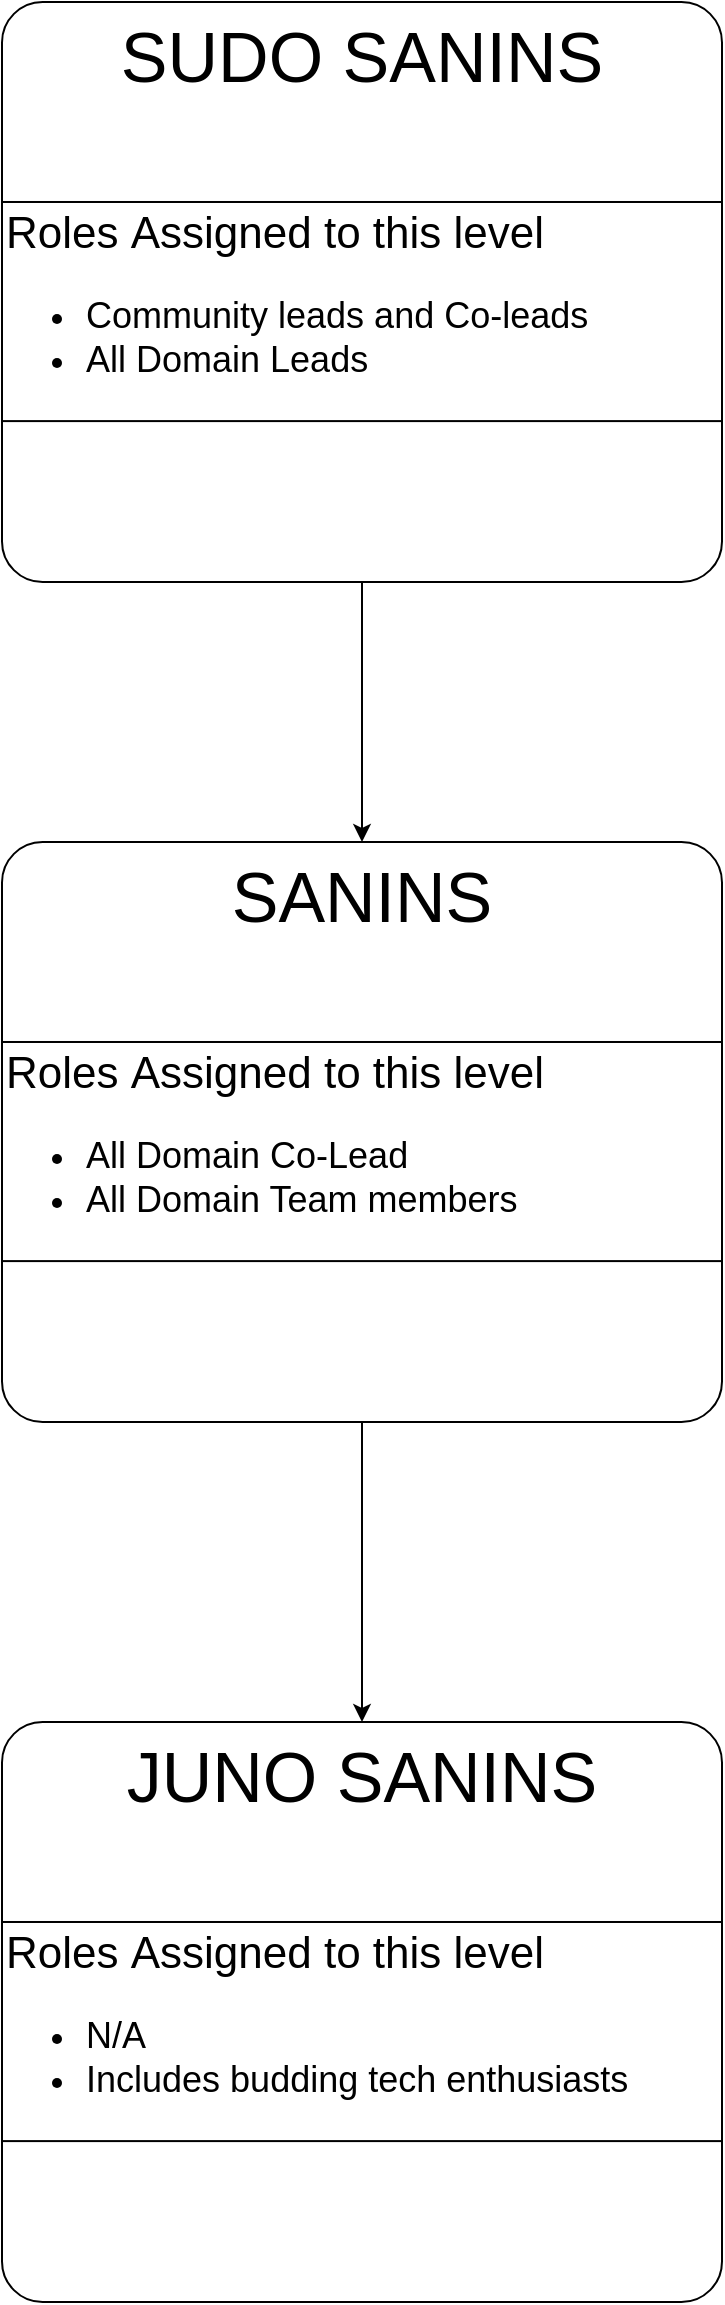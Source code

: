 <mxfile version="16.4.7" type="github">
  <diagram id="bG66xfjcMLrIr8piFfw_" name="Page-1">
    <mxGraphModel dx="1037" dy="591" grid="1" gridSize="10" guides="1" tooltips="1" connect="1" arrows="1" fold="1" page="1" pageScale="1" pageWidth="850" pageHeight="1100" math="0" shadow="0">
      <root>
        <mxCell id="0" />
        <mxCell id="1" parent="0" />
        <mxCell id="zZ8QltO0cnd-RqoXb6pr-6" style="edgeStyle=orthogonalEdgeStyle;rounded=0;orthogonalLoop=1;jettySize=auto;html=1;entryX=0.5;entryY=0;entryDx=0;entryDy=0;fontSize=35;" parent="1" source="zZ8QltO0cnd-RqoXb6pr-1" target="zZ8QltO0cnd-RqoXb6pr-4" edge="1">
          <mxGeometry relative="1" as="geometry" />
        </mxCell>
        <mxCell id="zZ8QltO0cnd-RqoXb6pr-1" value="&lt;font style=&quot;font-size: 35px&quot;&gt;SUDO SANINS&lt;/font&gt;" style="rounded=1;whiteSpace=wrap;html=1;verticalAlign=top;container=1;arcSize=7;" parent="1" vertex="1">
          <mxGeometry x="280" y="20" width="360" height="290" as="geometry">
            <mxRectangle x="280" y="20" width="360" height="60" as="alternateBounds" />
          </mxGeometry>
        </mxCell>
        <mxCell id="zZ8QltO0cnd-RqoXb6pr-3" value="&lt;div style=&quot;font-size: 22px&quot;&gt;&lt;span&gt;Roles&amp;nbsp;&lt;/span&gt;&lt;span&gt;Assigned to this level&lt;/span&gt;&lt;/div&gt;&lt;ul&gt;&lt;li&gt;Community leads and Co-leads&lt;/li&gt;&lt;li&gt;All Domain Leads&lt;/li&gt;&lt;/ul&gt;" style="rounded=0;whiteSpace=wrap;html=1;fontSize=18;align=left;" parent="zZ8QltO0cnd-RqoXb6pr-1" vertex="1">
          <mxGeometry y="99.996" width="360.0" height="109.556" as="geometry" />
        </mxCell>
        <mxCell id="zZ8QltO0cnd-RqoXb6pr-9" style="edgeStyle=orthogonalEdgeStyle;rounded=0;orthogonalLoop=1;jettySize=auto;html=1;entryX=0.5;entryY=0;entryDx=0;entryDy=0;fontSize=35;" parent="1" source="zZ8QltO0cnd-RqoXb6pr-4" target="zZ8QltO0cnd-RqoXb6pr-7" edge="1">
          <mxGeometry relative="1" as="geometry" />
        </mxCell>
        <mxCell id="zZ8QltO0cnd-RqoXb6pr-4" value="&lt;font style=&quot;font-size: 35px&quot;&gt;SANINS&lt;/font&gt;" style="rounded=1;whiteSpace=wrap;html=1;verticalAlign=top;container=1;arcSize=7;" parent="1" vertex="1">
          <mxGeometry x="280" y="440" width="360" height="290" as="geometry">
            <mxRectangle x="280" y="20" width="360" height="60" as="alternateBounds" />
          </mxGeometry>
        </mxCell>
        <mxCell id="zZ8QltO0cnd-RqoXb6pr-5" value="&lt;div style=&quot;font-size: 22px&quot;&gt;&lt;span&gt;Roles&amp;nbsp;&lt;/span&gt;&lt;span&gt;Assigned to this level&lt;/span&gt;&lt;/div&gt;&lt;ul&gt;&lt;li&gt;&lt;span&gt;All Domain Co-Lead&lt;/span&gt;&lt;br&gt;&lt;/li&gt;&lt;li&gt;&lt;span&gt;All Domain Team members&lt;/span&gt;&lt;/li&gt;&lt;/ul&gt;" style="rounded=0;whiteSpace=wrap;html=1;fontSize=18;align=left;" parent="zZ8QltO0cnd-RqoXb6pr-4" vertex="1">
          <mxGeometry y="99.996" width="360.0" height="109.556" as="geometry" />
        </mxCell>
        <mxCell id="zZ8QltO0cnd-RqoXb6pr-7" value="&lt;font style=&quot;font-size: 35px&quot;&gt;JUNO SANINS&lt;/font&gt;" style="rounded=1;whiteSpace=wrap;html=1;verticalAlign=top;container=1;arcSize=7;" parent="1" vertex="1">
          <mxGeometry x="280" y="880" width="360" height="290" as="geometry">
            <mxRectangle x="280" y="20" width="360" height="60" as="alternateBounds" />
          </mxGeometry>
        </mxCell>
        <mxCell id="zZ8QltO0cnd-RqoXb6pr-8" value="&lt;div style=&quot;font-size: 22px&quot;&gt;&lt;span&gt;Roles&amp;nbsp;&lt;/span&gt;&lt;span&gt;Assigned to this level&lt;/span&gt;&lt;/div&gt;&lt;ul&gt;&lt;li&gt;&lt;span&gt;N/A&lt;/span&gt;&lt;br&gt;&lt;/li&gt;&lt;li&gt;&lt;span&gt;Includes budding tech enthusiasts&lt;/span&gt;&lt;/li&gt;&lt;/ul&gt;" style="rounded=0;whiteSpace=wrap;html=1;fontSize=18;align=left;" parent="zZ8QltO0cnd-RqoXb6pr-7" vertex="1">
          <mxGeometry y="99.996" width="360.0" height="109.556" as="geometry" />
        </mxCell>
      </root>
    </mxGraphModel>
  </diagram>
</mxfile>
